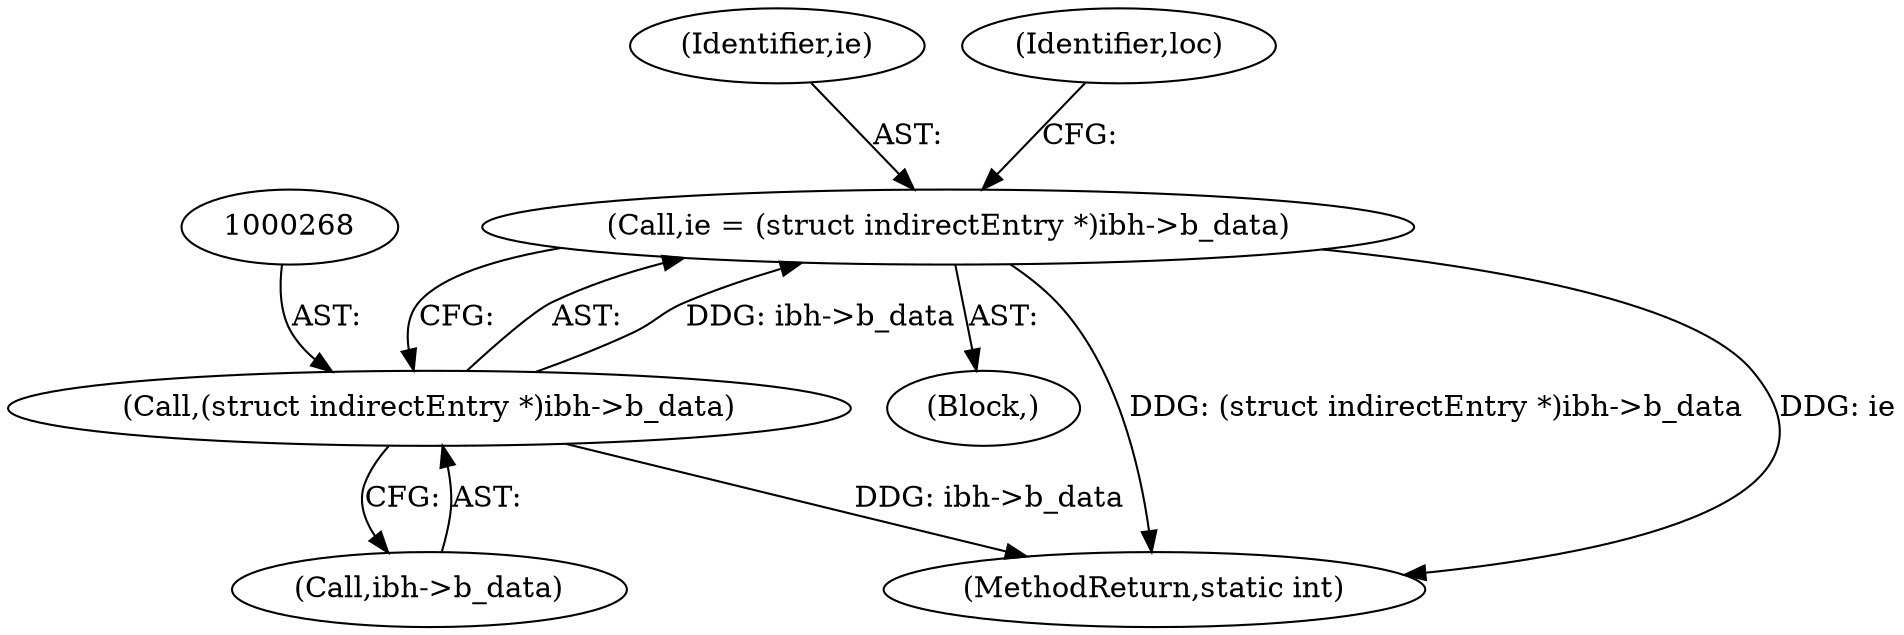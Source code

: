 digraph "0_linux_e159332b9af4b04d882dbcfe1bb0117f0a6d4b58@pointer" {
"1000265" [label="(Call,ie = (struct indirectEntry *)ibh->b_data)"];
"1000267" [label="(Call,(struct indirectEntry *)ibh->b_data)"];
"1000269" [label="(Call,ibh->b_data)"];
"1000267" [label="(Call,(struct indirectEntry *)ibh->b_data)"];
"1000266" [label="(Identifier,ie)"];
"1000262" [label="(Block,)"];
"1001226" [label="(MethodReturn,static int)"];
"1000273" [label="(Identifier,loc)"];
"1000265" [label="(Call,ie = (struct indirectEntry *)ibh->b_data)"];
"1000265" -> "1000262"  [label="AST: "];
"1000265" -> "1000267"  [label="CFG: "];
"1000266" -> "1000265"  [label="AST: "];
"1000267" -> "1000265"  [label="AST: "];
"1000273" -> "1000265"  [label="CFG: "];
"1000265" -> "1001226"  [label="DDG: (struct indirectEntry *)ibh->b_data"];
"1000265" -> "1001226"  [label="DDG: ie"];
"1000267" -> "1000265"  [label="DDG: ibh->b_data"];
"1000267" -> "1000269"  [label="CFG: "];
"1000268" -> "1000267"  [label="AST: "];
"1000269" -> "1000267"  [label="AST: "];
"1000267" -> "1001226"  [label="DDG: ibh->b_data"];
}
